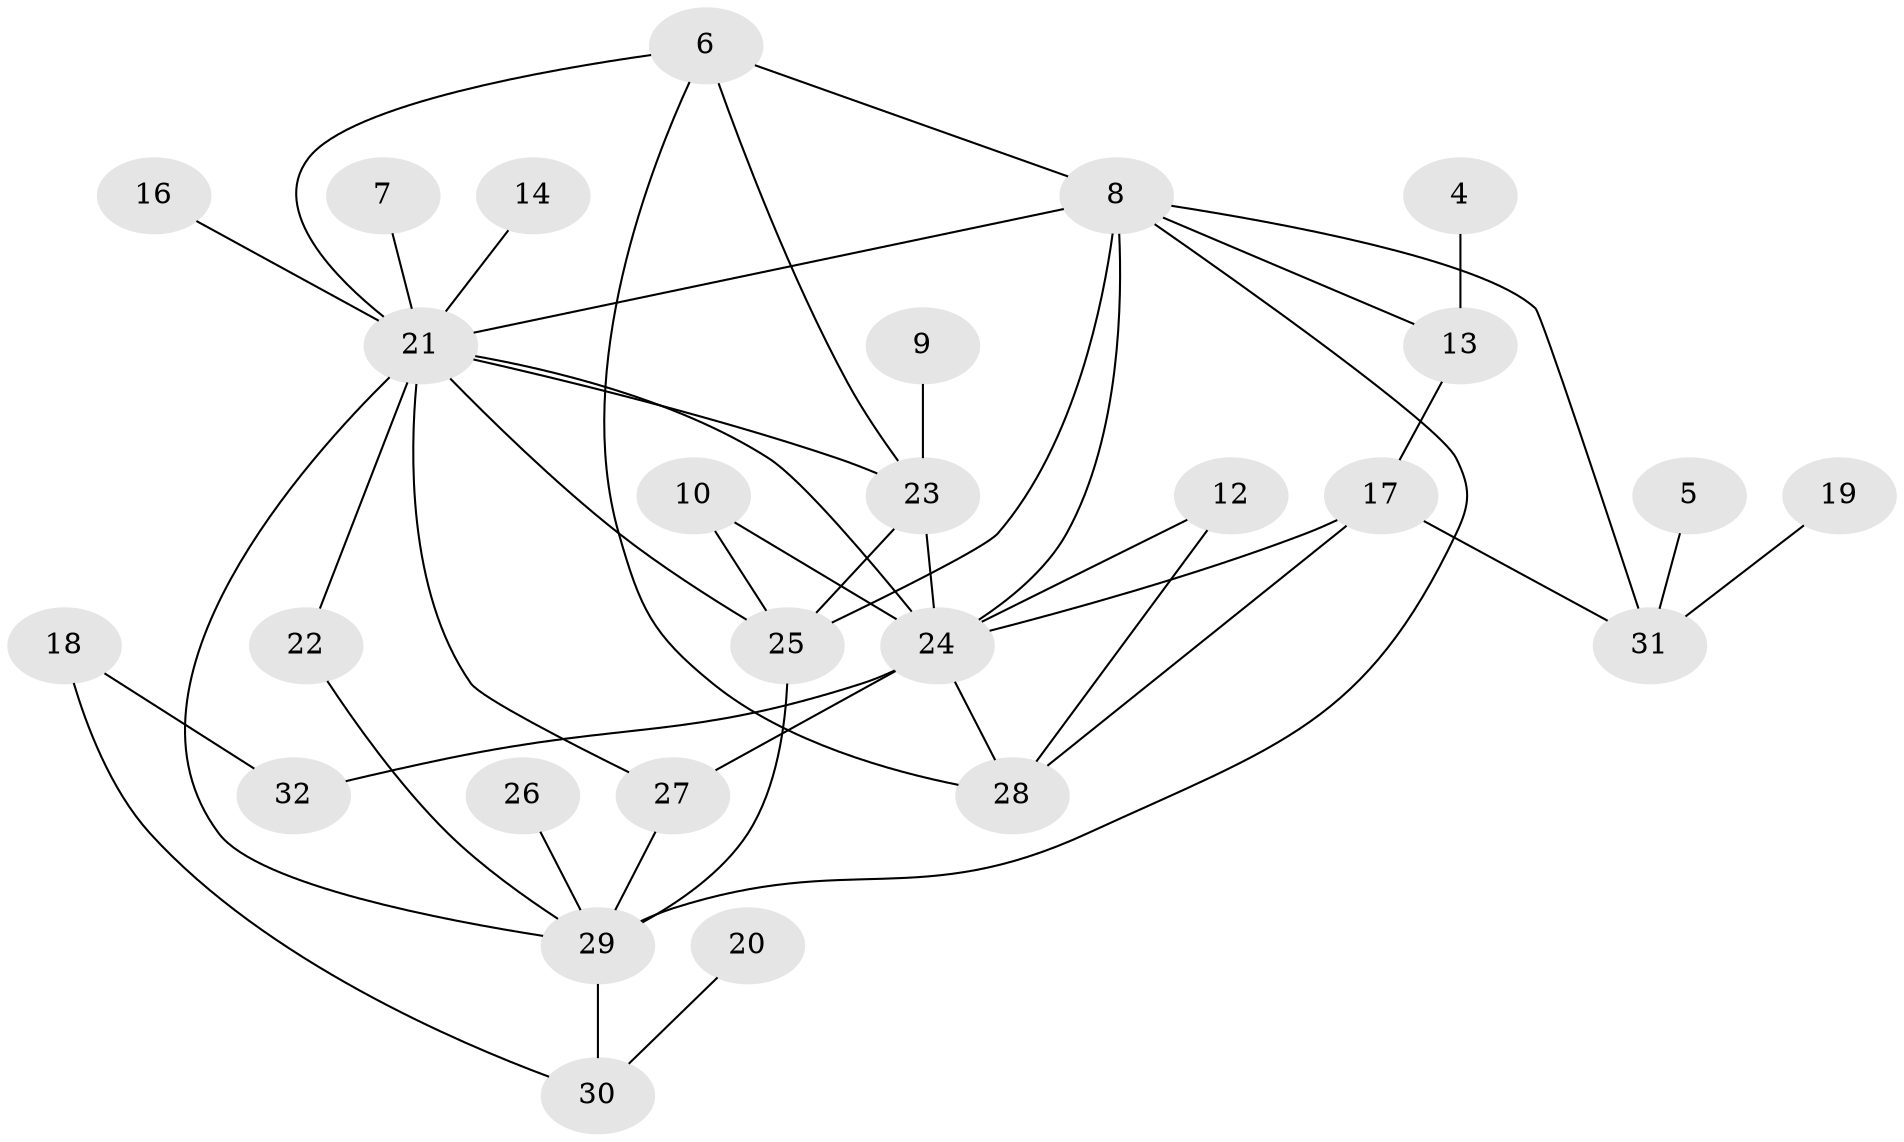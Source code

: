 // original degree distribution, {2: 0.23809523809523808, 0: 0.07936507936507936, 1: 0.20634920634920634, 8: 0.031746031746031744, 5: 0.047619047619047616, 3: 0.2857142857142857, 4: 0.1111111111111111}
// Generated by graph-tools (version 1.1) at 2025/49/03/09/25 03:49:09]
// undirected, 27 vertices, 44 edges
graph export_dot {
graph [start="1"]
  node [color=gray90,style=filled];
  4;
  5;
  6;
  7;
  8;
  9;
  10;
  12;
  13;
  14;
  16;
  17;
  18;
  19;
  20;
  21;
  22;
  23;
  24;
  25;
  26;
  27;
  28;
  29;
  30;
  31;
  32;
  4 -- 13 [weight=1.0];
  5 -- 31 [weight=1.0];
  6 -- 8 [weight=1.0];
  6 -- 21 [weight=1.0];
  6 -- 23 [weight=1.0];
  6 -- 28 [weight=1.0];
  7 -- 21 [weight=1.0];
  8 -- 13 [weight=1.0];
  8 -- 21 [weight=1.0];
  8 -- 24 [weight=1.0];
  8 -- 25 [weight=1.0];
  8 -- 29 [weight=1.0];
  8 -- 31 [weight=1.0];
  9 -- 23 [weight=1.0];
  10 -- 24 [weight=1.0];
  10 -- 25 [weight=1.0];
  12 -- 24 [weight=1.0];
  12 -- 28 [weight=1.0];
  13 -- 17 [weight=1.0];
  14 -- 21 [weight=1.0];
  16 -- 21 [weight=1.0];
  17 -- 24 [weight=1.0];
  17 -- 28 [weight=1.0];
  17 -- 31 [weight=1.0];
  18 -- 30 [weight=1.0];
  18 -- 32 [weight=1.0];
  19 -- 31 [weight=1.0];
  20 -- 30 [weight=1.0];
  21 -- 22 [weight=1.0];
  21 -- 23 [weight=1.0];
  21 -- 24 [weight=1.0];
  21 -- 25 [weight=1.0];
  21 -- 27 [weight=2.0];
  21 -- 29 [weight=1.0];
  22 -- 29 [weight=1.0];
  23 -- 24 [weight=1.0];
  23 -- 25 [weight=1.0];
  24 -- 27 [weight=1.0];
  24 -- 28 [weight=1.0];
  24 -- 32 [weight=1.0];
  25 -- 29 [weight=2.0];
  26 -- 29 [weight=1.0];
  27 -- 29 [weight=1.0];
  29 -- 30 [weight=1.0];
}
